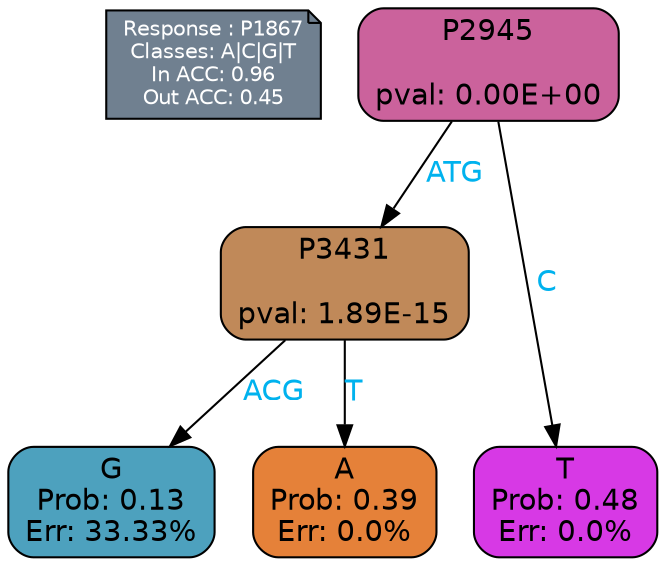 digraph Tree {
node [shape=box, style="filled, rounded", color="black", fontname=helvetica] ;
graph [ranksep=equally, splines=polylines, bgcolor=transparent, dpi=600] ;
edge [fontname=helvetica] ;
LEGEND [label="Response : P1867
Classes: A|C|G|T
In ACC: 0.96
Out ACC: 0.45
",shape=note,align=left,style=filled,fillcolor="slategray",fontcolor="white",fontsize=10];1 [label="P2945

pval: 0.00E+00", fillcolor="#cb629c"] ;
2 [label="P3431

pval: 1.89E-15", fillcolor="#c08959"] ;
3 [label="G
Prob: 0.13
Err: 33.33%", fillcolor="#4da1be"] ;
4 [label="A
Prob: 0.39
Err: 0.0%", fillcolor="#e58139"] ;
5 [label="T
Prob: 0.48
Err: 0.0%", fillcolor="#d739e5"] ;
1 -> 2 [label="ATG",fontcolor=deepskyblue2] ;
1 -> 5 [label="C",fontcolor=deepskyblue2] ;
2 -> 3 [label="ACG",fontcolor=deepskyblue2] ;
2 -> 4 [label="T",fontcolor=deepskyblue2] ;
{rank = same; 3;4;5;}{rank = same; LEGEND;1;}}